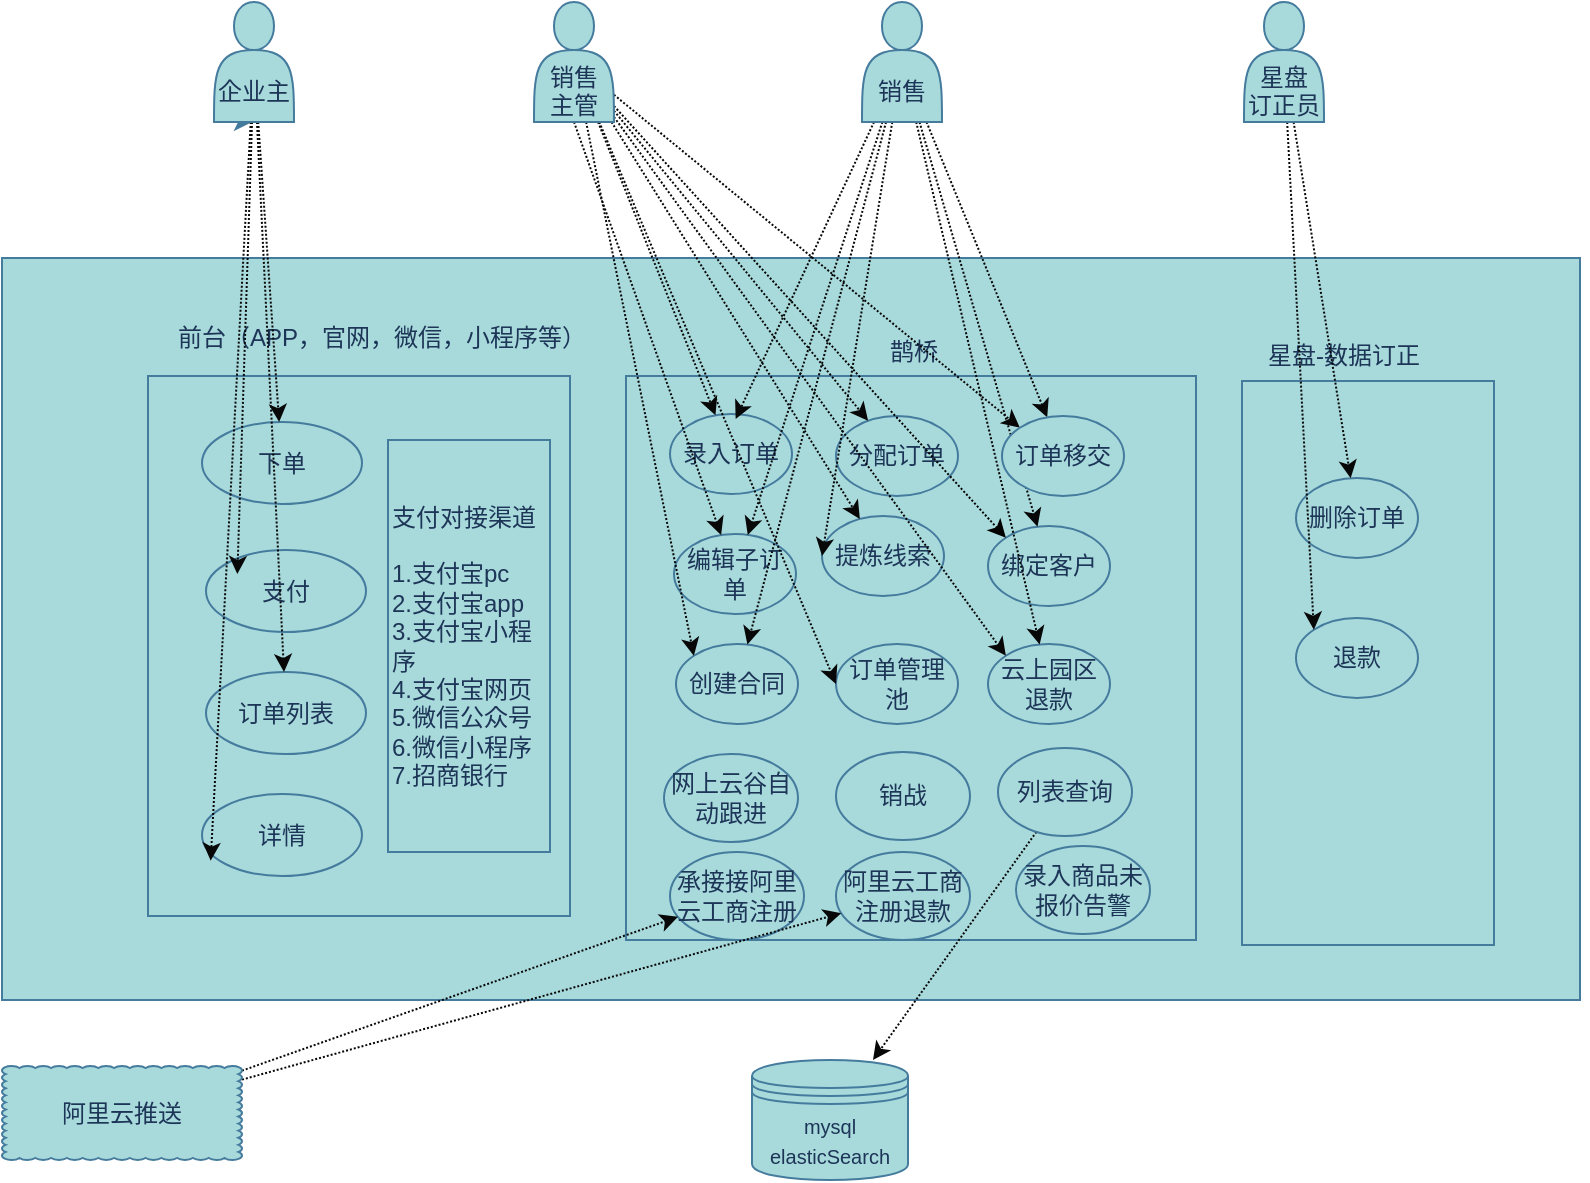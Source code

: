 <mxfile version="13.7.9" type="github">
  <diagram id="CBsvdnUBKDRjt6bONnzu" name="第 1 页">
    <mxGraphModel dx="1585" dy="1418" grid="0" gridSize="10" guides="1" tooltips="1" connect="1" arrows="1" fold="1" page="0" pageScale="1" pageWidth="827" pageHeight="1169" background="none" math="0" shadow="0">
      <root>
        <mxCell id="0" />
        <mxCell id="1" parent="0" />
        <mxCell id="tD1dwajd7qNLst6AB-RN-2" value="" style="whiteSpace=wrap;html=1;glass=0;fillColor=#A8DADC;strokeColor=#457B9D;fontColor=#1D3557;" vertex="1" parent="1">
          <mxGeometry x="-181" y="-601" width="789" height="371" as="geometry" />
        </mxCell>
        <mxCell id="tD1dwajd7qNLst6AB-RN-3" value="" style="whiteSpace=wrap;html=1;glass=0;fillColor=#A8DADC;strokeColor=#457B9D;fontColor=#1D3557;" vertex="1" parent="1">
          <mxGeometry x="-108" y="-542" width="211" height="270" as="geometry" />
        </mxCell>
        <mxCell id="tD1dwajd7qNLst6AB-RN-4" value="前台（APP，官网，微信，小程序等）" style="text;html=1;strokeColor=none;fillColor=none;align=center;verticalAlign=middle;whiteSpace=wrap;glass=0;fontColor=#1D3557;" vertex="1" parent="1">
          <mxGeometry x="-113" y="-574" width="244" height="25" as="geometry" />
        </mxCell>
        <mxCell id="tD1dwajd7qNLst6AB-RN-5" value="下单" style="ellipse;whiteSpace=wrap;html=1;glass=0;fillColor=#A8DADC;strokeColor=#457B9D;fontColor=#1D3557;" vertex="1" parent="1">
          <mxGeometry x="-81" y="-519" width="80" height="41" as="geometry" />
        </mxCell>
        <mxCell id="tD1dwajd7qNLst6AB-RN-6" value="支付" style="ellipse;whiteSpace=wrap;html=1;glass=0;fillColor=#A8DADC;strokeColor=#457B9D;fontColor=#1D3557;" vertex="1" parent="1">
          <mxGeometry x="-79" y="-455" width="80" height="41" as="geometry" />
        </mxCell>
        <mxCell id="tD1dwajd7qNLst6AB-RN-7" value="订单列表" style="ellipse;whiteSpace=wrap;html=1;glass=0;fillColor=#A8DADC;strokeColor=#457B9D;fontColor=#1D3557;" vertex="1" parent="1">
          <mxGeometry x="-79" y="-394" width="80" height="41" as="geometry" />
        </mxCell>
        <mxCell id="tD1dwajd7qNLst6AB-RN-8" value="详情" style="ellipse;whiteSpace=wrap;html=1;glass=0;fillColor=#A8DADC;strokeColor=#457B9D;fontColor=#1D3557;" vertex="1" parent="1">
          <mxGeometry x="-81" y="-333" width="80" height="41" as="geometry" />
        </mxCell>
        <mxCell id="tD1dwajd7qNLst6AB-RN-9" value="" style="whiteSpace=wrap;html=1;glass=0;fillColor=#A8DADC;strokeColor=#457B9D;fontColor=#1D3557;" vertex="1" parent="1">
          <mxGeometry x="131" y="-542" width="285" height="282" as="geometry" />
        </mxCell>
        <mxCell id="tD1dwajd7qNLst6AB-RN-10" value="鹊桥" style="text;html=1;strokeColor=none;fillColor=none;align=center;verticalAlign=middle;whiteSpace=wrap;glass=0;fontColor=#1D3557;" vertex="1" parent="1">
          <mxGeometry x="153" y="-567" width="244" height="25" as="geometry" />
        </mxCell>
        <mxCell id="tD1dwajd7qNLst6AB-RN-11" value="录入订单" style="ellipse;whiteSpace=wrap;html=1;glass=0;fillColor=#A8DADC;strokeColor=#457B9D;fontColor=#1D3557;" vertex="1" parent="1">
          <mxGeometry x="153" y="-523" width="61" height="40" as="geometry" />
        </mxCell>
        <mxCell id="tD1dwajd7qNLst6AB-RN-14" value="分配订单" style="ellipse;whiteSpace=wrap;html=1;glass=0;fillColor=#A8DADC;strokeColor=#457B9D;fontColor=#1D3557;" vertex="1" parent="1">
          <mxGeometry x="236" y="-522" width="61" height="40" as="geometry" />
        </mxCell>
        <mxCell id="tD1dwajd7qNLst6AB-RN-16" value="绑定客户" style="ellipse;whiteSpace=wrap;html=1;glass=0;fillColor=#A8DADC;strokeColor=#457B9D;fontColor=#1D3557;" vertex="1" parent="1">
          <mxGeometry x="312" y="-467" width="61" height="40" as="geometry" />
        </mxCell>
        <mxCell id="tD1dwajd7qNLst6AB-RN-17" value="编辑子订单" style="ellipse;whiteSpace=wrap;html=1;glass=0;fillColor=#A8DADC;strokeColor=#457B9D;fontColor=#1D3557;" vertex="1" parent="1">
          <mxGeometry x="155" y="-463" width="61" height="40" as="geometry" />
        </mxCell>
        <mxCell id="tD1dwajd7qNLst6AB-RN-18" value="云上园区退款" style="ellipse;whiteSpace=wrap;html=1;glass=0;fillColor=#A8DADC;strokeColor=#457B9D;fontColor=#1D3557;" vertex="1" parent="1">
          <mxGeometry x="312" y="-408" width="61" height="40" as="geometry" />
        </mxCell>
        <mxCell id="tD1dwajd7qNLst6AB-RN-19" value="订单管理池" style="ellipse;whiteSpace=wrap;html=1;glass=0;fillColor=#A8DADC;strokeColor=#457B9D;fontColor=#1D3557;" vertex="1" parent="1">
          <mxGeometry x="236" y="-408" width="61" height="40" as="geometry" />
        </mxCell>
        <mxCell id="tD1dwajd7qNLst6AB-RN-21" value="支付对接渠道&lt;br&gt;&lt;br&gt;1.支付宝pc&lt;br&gt;2.支付宝app&lt;br&gt;3.支付宝小程序&lt;br&gt;4.支付宝网页&lt;br&gt;5.微信公众号&lt;br&gt;6.微信小程序&lt;br&gt;7.招商银行" style="whiteSpace=wrap;html=1;glass=0;align=left;fillColor=#A8DADC;strokeColor=#457B9D;fontColor=#1D3557;" vertex="1" parent="1">
          <mxGeometry x="12" y="-510" width="81" height="206" as="geometry" />
        </mxCell>
        <mxCell id="tD1dwajd7qNLst6AB-RN-22" value="提炼线索" style="ellipse;whiteSpace=wrap;html=1;glass=0;fillColor=#A8DADC;strokeColor=#457B9D;fontColor=#1D3557;" vertex="1" parent="1">
          <mxGeometry x="229" y="-472" width="61" height="40" as="geometry" />
        </mxCell>
        <mxCell id="tD1dwajd7qNLst6AB-RN-23" value="承接接阿里云工商注册" style="ellipse;whiteSpace=wrap;html=1;glass=0;fillColor=#A8DADC;strokeColor=#457B9D;fontColor=#1D3557;" vertex="1" parent="1">
          <mxGeometry x="153" y="-304" width="67" height="44" as="geometry" />
        </mxCell>
        <mxCell id="tD1dwajd7qNLst6AB-RN-24" value="阿里云工商注册退款" style="ellipse;whiteSpace=wrap;html=1;glass=0;fillColor=#A8DADC;strokeColor=#457B9D;fontColor=#1D3557;" vertex="1" parent="1">
          <mxGeometry x="236" y="-304" width="67" height="44" as="geometry" />
        </mxCell>
        <mxCell id="tD1dwajd7qNLst6AB-RN-25" value="网上云谷自动跟进" style="ellipse;whiteSpace=wrap;html=1;glass=0;fillColor=#A8DADC;strokeColor=#457B9D;fontColor=#1D3557;" vertex="1" parent="1">
          <mxGeometry x="150" y="-353" width="67" height="44" as="geometry" />
        </mxCell>
        <mxCell id="tD1dwajd7qNLst6AB-RN-26" value="销战" style="ellipse;whiteSpace=wrap;html=1;glass=0;fillColor=#A8DADC;strokeColor=#457B9D;fontColor=#1D3557;" vertex="1" parent="1">
          <mxGeometry x="236" y="-354" width="67" height="44" as="geometry" />
        </mxCell>
        <mxCell id="tD1dwajd7qNLst6AB-RN-27" value="星盘-数据订正" style="text;html=1;strokeColor=none;fillColor=none;align=center;verticalAlign=middle;whiteSpace=wrap;glass=0;fontColor=#1D3557;" vertex="1" parent="1">
          <mxGeometry x="368" y="-565" width="244" height="25" as="geometry" />
        </mxCell>
        <mxCell id="tD1dwajd7qNLst6AB-RN-28" value="" style="whiteSpace=wrap;html=1;glass=0;fillColor=#A8DADC;strokeColor=#457B9D;fontColor=#1D3557;" vertex="1" parent="1">
          <mxGeometry x="439" y="-539.5" width="126" height="282" as="geometry" />
        </mxCell>
        <mxCell id="tD1dwajd7qNLst6AB-RN-29" value="删除订单" style="ellipse;whiteSpace=wrap;html=1;glass=0;fillColor=#A8DADC;strokeColor=#457B9D;fontColor=#1D3557;" vertex="1" parent="1">
          <mxGeometry x="466" y="-491" width="61" height="40" as="geometry" />
        </mxCell>
        <mxCell id="tD1dwajd7qNLst6AB-RN-30" value="退款" style="ellipse;whiteSpace=wrap;html=1;glass=0;fillColor=#A8DADC;strokeColor=#457B9D;fontColor=#1D3557;" vertex="1" parent="1">
          <mxGeometry x="466" y="-421" width="61" height="40" as="geometry" />
        </mxCell>
        <mxCell id="tD1dwajd7qNLst6AB-RN-32" value="创建合同" style="ellipse;whiteSpace=wrap;html=1;glass=0;fillColor=#A8DADC;strokeColor=#457B9D;fontColor=#1D3557;" vertex="1" parent="1">
          <mxGeometry x="156" y="-408" width="61" height="40" as="geometry" />
        </mxCell>
        <mxCell id="tD1dwajd7qNLst6AB-RN-41" style="rounded=1;sketch=0;orthogonalLoop=1;jettySize=auto;html=1;fillColor=#A8DADC;fontColor=#1D3557;dashed=1;dashPattern=1 1;strokeColor=#080808;" edge="1" parent="1" source="tD1dwajd7qNLst6AB-RN-34" target="tD1dwajd7qNLst6AB-RN-5">
          <mxGeometry relative="1" as="geometry" />
        </mxCell>
        <mxCell id="tD1dwajd7qNLst6AB-RN-42" style="rounded=1;sketch=0;orthogonalLoop=1;jettySize=auto;html=1;entryX=0.196;entryY=0.293;entryDx=0;entryDy=0;entryPerimeter=0;dashed=1;dashPattern=1 1;fillColor=#A8DADC;fontColor=#1D3557;strokeColor=#080808;" edge="1" parent="1" source="tD1dwajd7qNLst6AB-RN-34" target="tD1dwajd7qNLst6AB-RN-6">
          <mxGeometry relative="1" as="geometry" />
        </mxCell>
        <mxCell id="tD1dwajd7qNLst6AB-RN-43" style="rounded=1;sketch=0;orthogonalLoop=1;jettySize=auto;html=1;dashed=1;dashPattern=1 1;fillColor=#A8DADC;fontColor=#1D3557;strokeColor=#080808;" edge="1" parent="1" source="tD1dwajd7qNLst6AB-RN-34" target="tD1dwajd7qNLst6AB-RN-7">
          <mxGeometry relative="1" as="geometry" />
        </mxCell>
        <mxCell id="tD1dwajd7qNLst6AB-RN-44" style="edgeStyle=orthogonalEdgeStyle;curved=0;rounded=1;sketch=0;orthogonalLoop=1;jettySize=auto;html=1;exitX=0.25;exitY=1;exitDx=0;exitDy=0;dashed=1;dashPattern=1 1;strokeColor=#457B9D;fillColor=#A8DADC;fontColor=#1D3557;" edge="1" parent="1" source="tD1dwajd7qNLst6AB-RN-34">
          <mxGeometry relative="1" as="geometry">
            <mxPoint x="-56" y="-669" as="targetPoint" />
          </mxGeometry>
        </mxCell>
        <mxCell id="tD1dwajd7qNLst6AB-RN-45" style="rounded=1;sketch=0;orthogonalLoop=1;jettySize=auto;html=1;entryX=0.054;entryY=0.813;entryDx=0;entryDy=0;entryPerimeter=0;dashed=1;dashPattern=1 1;fillColor=#A8DADC;fontColor=#1D3557;strokeColor=#080808;" edge="1" parent="1" source="tD1dwajd7qNLst6AB-RN-34" target="tD1dwajd7qNLst6AB-RN-8">
          <mxGeometry relative="1" as="geometry" />
        </mxCell>
        <mxCell id="tD1dwajd7qNLst6AB-RN-34" value="&lt;br&gt;&lt;br&gt;企业主" style="shape=actor;whiteSpace=wrap;html=1;rounded=0;sketch=0;strokeColor=#457B9D;fillColor=#A8DADC;fontColor=#1D3557;" vertex="1" parent="1">
          <mxGeometry x="-75" y="-729" width="40" height="60" as="geometry" />
        </mxCell>
        <mxCell id="tD1dwajd7qNLst6AB-RN-46" style="sketch=0;orthogonalLoop=1;jettySize=auto;html=1;dashed=1;dashPattern=1 1;fillColor=#A8DADC;fontColor=#1D3557;strokeColor=#080808;" edge="1" parent="1" source="tD1dwajd7qNLst6AB-RN-35" target="tD1dwajd7qNLst6AB-RN-11">
          <mxGeometry relative="1" as="geometry" />
        </mxCell>
        <mxCell id="tD1dwajd7qNLst6AB-RN-49" style="sketch=0;orthogonalLoop=1;jettySize=auto;html=1;entryX=0;entryY=0;entryDx=0;entryDy=0;dashed=1;dashPattern=1 1;fillColor=#A8DADC;fontColor=#1D3557;" edge="1" parent="1" source="tD1dwajd7qNLst6AB-RN-35" target="tD1dwajd7qNLst6AB-RN-16">
          <mxGeometry relative="1" as="geometry" />
        </mxCell>
        <mxCell id="tD1dwajd7qNLst6AB-RN-50" style="sketch=0;orthogonalLoop=1;jettySize=auto;html=1;dashed=1;dashPattern=1 1;fillColor=#A8DADC;fontColor=#1D3557;strokeColor=#080808;" edge="1" parent="1" source="tD1dwajd7qNLst6AB-RN-35" target="tD1dwajd7qNLst6AB-RN-22">
          <mxGeometry relative="1" as="geometry" />
        </mxCell>
        <mxCell id="tD1dwajd7qNLst6AB-RN-51" style="sketch=0;orthogonalLoop=1;jettySize=auto;html=1;exitX=0.5;exitY=1;exitDx=0;exitDy=0;dashed=1;dashPattern=1 1;fillColor=#A8DADC;fontColor=#1D3557;strokeColor=#080808;" edge="1" parent="1" source="tD1dwajd7qNLst6AB-RN-35" target="tD1dwajd7qNLst6AB-RN-17">
          <mxGeometry relative="1" as="geometry" />
        </mxCell>
        <mxCell id="tD1dwajd7qNLst6AB-RN-52" style="sketch=0;orthogonalLoop=1;jettySize=auto;html=1;entryX=0;entryY=0.5;entryDx=0;entryDy=0;dashed=1;dashPattern=1 1;fillColor=#A8DADC;fontColor=#1D3557;strokeColor=#080808;" edge="1" parent="1" source="tD1dwajd7qNLst6AB-RN-35" target="tD1dwajd7qNLst6AB-RN-19">
          <mxGeometry relative="1" as="geometry" />
        </mxCell>
        <mxCell id="tD1dwajd7qNLst6AB-RN-53" style="sketch=0;orthogonalLoop=1;jettySize=auto;html=1;dashed=1;dashPattern=1 1;fillColor=#A8DADC;fontColor=#1D3557;strokeColor=#080808;entryX=0;entryY=0;entryDx=0;entryDy=0;" edge="1" parent="1" source="tD1dwajd7qNLst6AB-RN-35" target="tD1dwajd7qNLst6AB-RN-32">
          <mxGeometry relative="1" as="geometry" />
        </mxCell>
        <mxCell id="tD1dwajd7qNLst6AB-RN-54" style="edgeStyle=none;sketch=0;orthogonalLoop=1;jettySize=auto;html=1;entryX=0;entryY=0;entryDx=0;entryDy=0;dashed=1;dashPattern=1 1;strokeColor=#080808;fillColor=#A8DADC;fontColor=#1D3557;" edge="1" parent="1" source="tD1dwajd7qNLst6AB-RN-35" target="tD1dwajd7qNLst6AB-RN-18">
          <mxGeometry relative="1" as="geometry" />
        </mxCell>
        <mxCell id="tD1dwajd7qNLst6AB-RN-61" style="edgeStyle=none;sketch=0;orthogonalLoop=1;jettySize=auto;html=1;dashed=1;dashPattern=1 1;strokeColor=#080808;fillColor=#A8DADC;fontColor=#1D3557;" edge="1" parent="1" source="tD1dwajd7qNLst6AB-RN-35" target="tD1dwajd7qNLst6AB-RN-14">
          <mxGeometry relative="1" as="geometry" />
        </mxCell>
        <mxCell id="tD1dwajd7qNLst6AB-RN-62" style="edgeStyle=none;sketch=0;orthogonalLoop=1;jettySize=auto;html=1;entryX=0;entryY=0;entryDx=0;entryDy=0;dashed=1;dashPattern=1 1;strokeColor=#080808;fillColor=#A8DADC;fontColor=#1D3557;" edge="1" parent="1" source="tD1dwajd7qNLst6AB-RN-35" target="tD1dwajd7qNLst6AB-RN-59">
          <mxGeometry relative="1" as="geometry" />
        </mxCell>
        <mxCell id="tD1dwajd7qNLst6AB-RN-35" value="&lt;br&gt;&lt;br&gt;销售&lt;br&gt;主管" style="shape=actor;whiteSpace=wrap;html=1;rounded=0;sketch=0;strokeColor=#457B9D;fillColor=#A8DADC;fontColor=#1D3557;" vertex="1" parent="1">
          <mxGeometry x="85" y="-729" width="40" height="60" as="geometry" />
        </mxCell>
        <mxCell id="tD1dwajd7qNLst6AB-RN-56" style="edgeStyle=none;sketch=0;orthogonalLoop=1;jettySize=auto;html=1;dashed=1;dashPattern=1 1;strokeColor=#080808;fillColor=#A8DADC;fontColor=#1D3557;" edge="1" parent="1" source="tD1dwajd7qNLst6AB-RN-39">
          <mxGeometry relative="1" as="geometry">
            <mxPoint x="185.833" y="-520.5" as="targetPoint" />
          </mxGeometry>
        </mxCell>
        <mxCell id="tD1dwajd7qNLst6AB-RN-57" style="edgeStyle=none;sketch=0;orthogonalLoop=1;jettySize=auto;html=1;dashed=1;dashPattern=1 1;strokeColor=#080808;fillColor=#A8DADC;fontColor=#1D3557;" edge="1" parent="1" source="tD1dwajd7qNLst6AB-RN-39" target="tD1dwajd7qNLst6AB-RN-17">
          <mxGeometry relative="1" as="geometry" />
        </mxCell>
        <mxCell id="tD1dwajd7qNLst6AB-RN-63" style="edgeStyle=none;sketch=0;orthogonalLoop=1;jettySize=auto;html=1;dashed=1;dashPattern=1 1;strokeColor=#080808;fillColor=#A8DADC;fontColor=#1D3557;" edge="1" parent="1" source="tD1dwajd7qNLst6AB-RN-39" target="tD1dwajd7qNLst6AB-RN-59">
          <mxGeometry relative="1" as="geometry" />
        </mxCell>
        <mxCell id="tD1dwajd7qNLst6AB-RN-64" style="edgeStyle=none;sketch=0;orthogonalLoop=1;jettySize=auto;html=1;dashed=1;dashPattern=1 1;strokeColor=#080808;fillColor=#A8DADC;fontColor=#1D3557;entryX=0;entryY=0.5;entryDx=0;entryDy=0;" edge="1" parent="1" source="tD1dwajd7qNLst6AB-RN-39" target="tD1dwajd7qNLst6AB-RN-22">
          <mxGeometry relative="1" as="geometry" />
        </mxCell>
        <mxCell id="tD1dwajd7qNLst6AB-RN-65" style="edgeStyle=none;sketch=0;orthogonalLoop=1;jettySize=auto;html=1;dashed=1;dashPattern=1 1;strokeColor=#080808;fillColor=#A8DADC;fontColor=#1D3557;" edge="1" parent="1" source="tD1dwajd7qNLst6AB-RN-39" target="tD1dwajd7qNLst6AB-RN-16">
          <mxGeometry relative="1" as="geometry" />
        </mxCell>
        <mxCell id="tD1dwajd7qNLst6AB-RN-66" style="edgeStyle=none;sketch=0;orthogonalLoop=1;jettySize=auto;html=1;dashed=1;dashPattern=1 1;strokeColor=#080808;fillColor=#A8DADC;fontColor=#1D3557;" edge="1" parent="1" source="tD1dwajd7qNLst6AB-RN-39" target="tD1dwajd7qNLst6AB-RN-32">
          <mxGeometry relative="1" as="geometry" />
        </mxCell>
        <mxCell id="tD1dwajd7qNLst6AB-RN-67" style="edgeStyle=none;sketch=0;orthogonalLoop=1;jettySize=auto;html=1;dashed=1;dashPattern=1 1;strokeColor=#080808;fillColor=#A8DADC;fontColor=#1D3557;" edge="1" parent="1" source="tD1dwajd7qNLst6AB-RN-39" target="tD1dwajd7qNLst6AB-RN-18">
          <mxGeometry relative="1" as="geometry" />
        </mxCell>
        <mxCell id="tD1dwajd7qNLst6AB-RN-39" value="&lt;br&gt;&lt;br&gt;销售" style="shape=actor;whiteSpace=wrap;html=1;rounded=0;sketch=0;strokeColor=#457B9D;fillColor=#A8DADC;fontColor=#1D3557;" vertex="1" parent="1">
          <mxGeometry x="249" y="-729" width="40" height="60" as="geometry" />
        </mxCell>
        <mxCell id="tD1dwajd7qNLst6AB-RN-71" style="edgeStyle=none;sketch=0;orthogonalLoop=1;jettySize=auto;html=1;dashed=1;dashPattern=1 1;strokeColor=#080808;fillColor=#A8DADC;fontColor=#1D3557;" edge="1" parent="1" source="tD1dwajd7qNLst6AB-RN-40" target="tD1dwajd7qNLst6AB-RN-29">
          <mxGeometry relative="1" as="geometry" />
        </mxCell>
        <mxCell id="tD1dwajd7qNLst6AB-RN-72" style="edgeStyle=none;sketch=0;orthogonalLoop=1;jettySize=auto;html=1;entryX=0;entryY=0;entryDx=0;entryDy=0;dashed=1;dashPattern=1 1;strokeColor=#080808;fillColor=#A8DADC;fontColor=#1D3557;" edge="1" parent="1" source="tD1dwajd7qNLst6AB-RN-40" target="tD1dwajd7qNLst6AB-RN-30">
          <mxGeometry relative="1" as="geometry" />
        </mxCell>
        <mxCell id="tD1dwajd7qNLst6AB-RN-40" value="&lt;br&gt;&lt;br&gt;星盘&lt;br&gt;订正员" style="shape=actor;whiteSpace=wrap;html=1;rounded=0;sketch=0;strokeColor=#457B9D;fillColor=#A8DADC;fontColor=#1D3557;" vertex="1" parent="1">
          <mxGeometry x="440" y="-729" width="40" height="60" as="geometry" />
        </mxCell>
        <mxCell id="tD1dwajd7qNLst6AB-RN-59" value="订单移交" style="ellipse;whiteSpace=wrap;html=1;glass=0;fillColor=#A8DADC;strokeColor=#457B9D;fontColor=#1D3557;" vertex="1" parent="1">
          <mxGeometry x="319" y="-522" width="61" height="40" as="geometry" />
        </mxCell>
        <mxCell id="tD1dwajd7qNLst6AB-RN-74" style="edgeStyle=none;sketch=0;orthogonalLoop=1;jettySize=auto;html=1;dashed=1;dashPattern=1 1;strokeColor=#080808;fillColor=#A8DADC;fontColor=#1D3557;" edge="1" parent="1" source="tD1dwajd7qNLst6AB-RN-73" target="tD1dwajd7qNLst6AB-RN-23">
          <mxGeometry relative="1" as="geometry" />
        </mxCell>
        <mxCell id="tD1dwajd7qNLst6AB-RN-80" style="edgeStyle=none;sketch=0;orthogonalLoop=1;jettySize=auto;html=1;dashed=1;dashPattern=1 1;strokeColor=#080808;fillColor=#A8DADC;fontColor=#1D3557;" edge="1" parent="1" source="tD1dwajd7qNLst6AB-RN-73" target="tD1dwajd7qNLst6AB-RN-24">
          <mxGeometry relative="1" as="geometry" />
        </mxCell>
        <mxCell id="tD1dwajd7qNLst6AB-RN-73" value="阿里云推送" style="whiteSpace=wrap;html=1;shape=mxgraph.basic.cloud_rect;rounded=0;sketch=0;strokeColor=#457B9D;fillColor=#A8DADC;fontColor=#1D3557;" vertex="1" parent="1">
          <mxGeometry x="-181" y="-197" width="120" height="47" as="geometry" />
        </mxCell>
        <mxCell id="tD1dwajd7qNLst6AB-RN-78" style="edgeStyle=none;sketch=0;orthogonalLoop=1;jettySize=auto;html=1;dashed=1;dashPattern=1 1;strokeColor=#080808;fillColor=#A8DADC;fontColor=#1D3557;" edge="1" parent="1" source="tD1dwajd7qNLst6AB-RN-75" target="tD1dwajd7qNLst6AB-RN-77">
          <mxGeometry relative="1" as="geometry" />
        </mxCell>
        <mxCell id="tD1dwajd7qNLst6AB-RN-75" value="列表查询" style="ellipse;whiteSpace=wrap;html=1;glass=0;fillColor=#A8DADC;strokeColor=#457B9D;fontColor=#1D3557;" vertex="1" parent="1">
          <mxGeometry x="317" y="-356" width="67" height="44" as="geometry" />
        </mxCell>
        <mxCell id="tD1dwajd7qNLst6AB-RN-77" value="&lt;font style=&quot;font-size: 10px&quot;&gt;mysql&lt;br&gt;elasticSearch&lt;br&gt;&lt;/font&gt;" style="shape=datastore;whiteSpace=wrap;html=1;rounded=0;sketch=0;strokeColor=#457B9D;fillColor=#A8DADC;fontColor=#1D3557;" vertex="1" parent="1">
          <mxGeometry x="194" y="-200" width="78" height="60" as="geometry" />
        </mxCell>
        <mxCell id="tD1dwajd7qNLst6AB-RN-81" value="录入商品未报价告警" style="ellipse;whiteSpace=wrap;html=1;glass=0;fillColor=#A8DADC;strokeColor=#457B9D;fontColor=#1D3557;" vertex="1" parent="1">
          <mxGeometry x="326" y="-307" width="67" height="44" as="geometry" />
        </mxCell>
      </root>
    </mxGraphModel>
  </diagram>
</mxfile>
